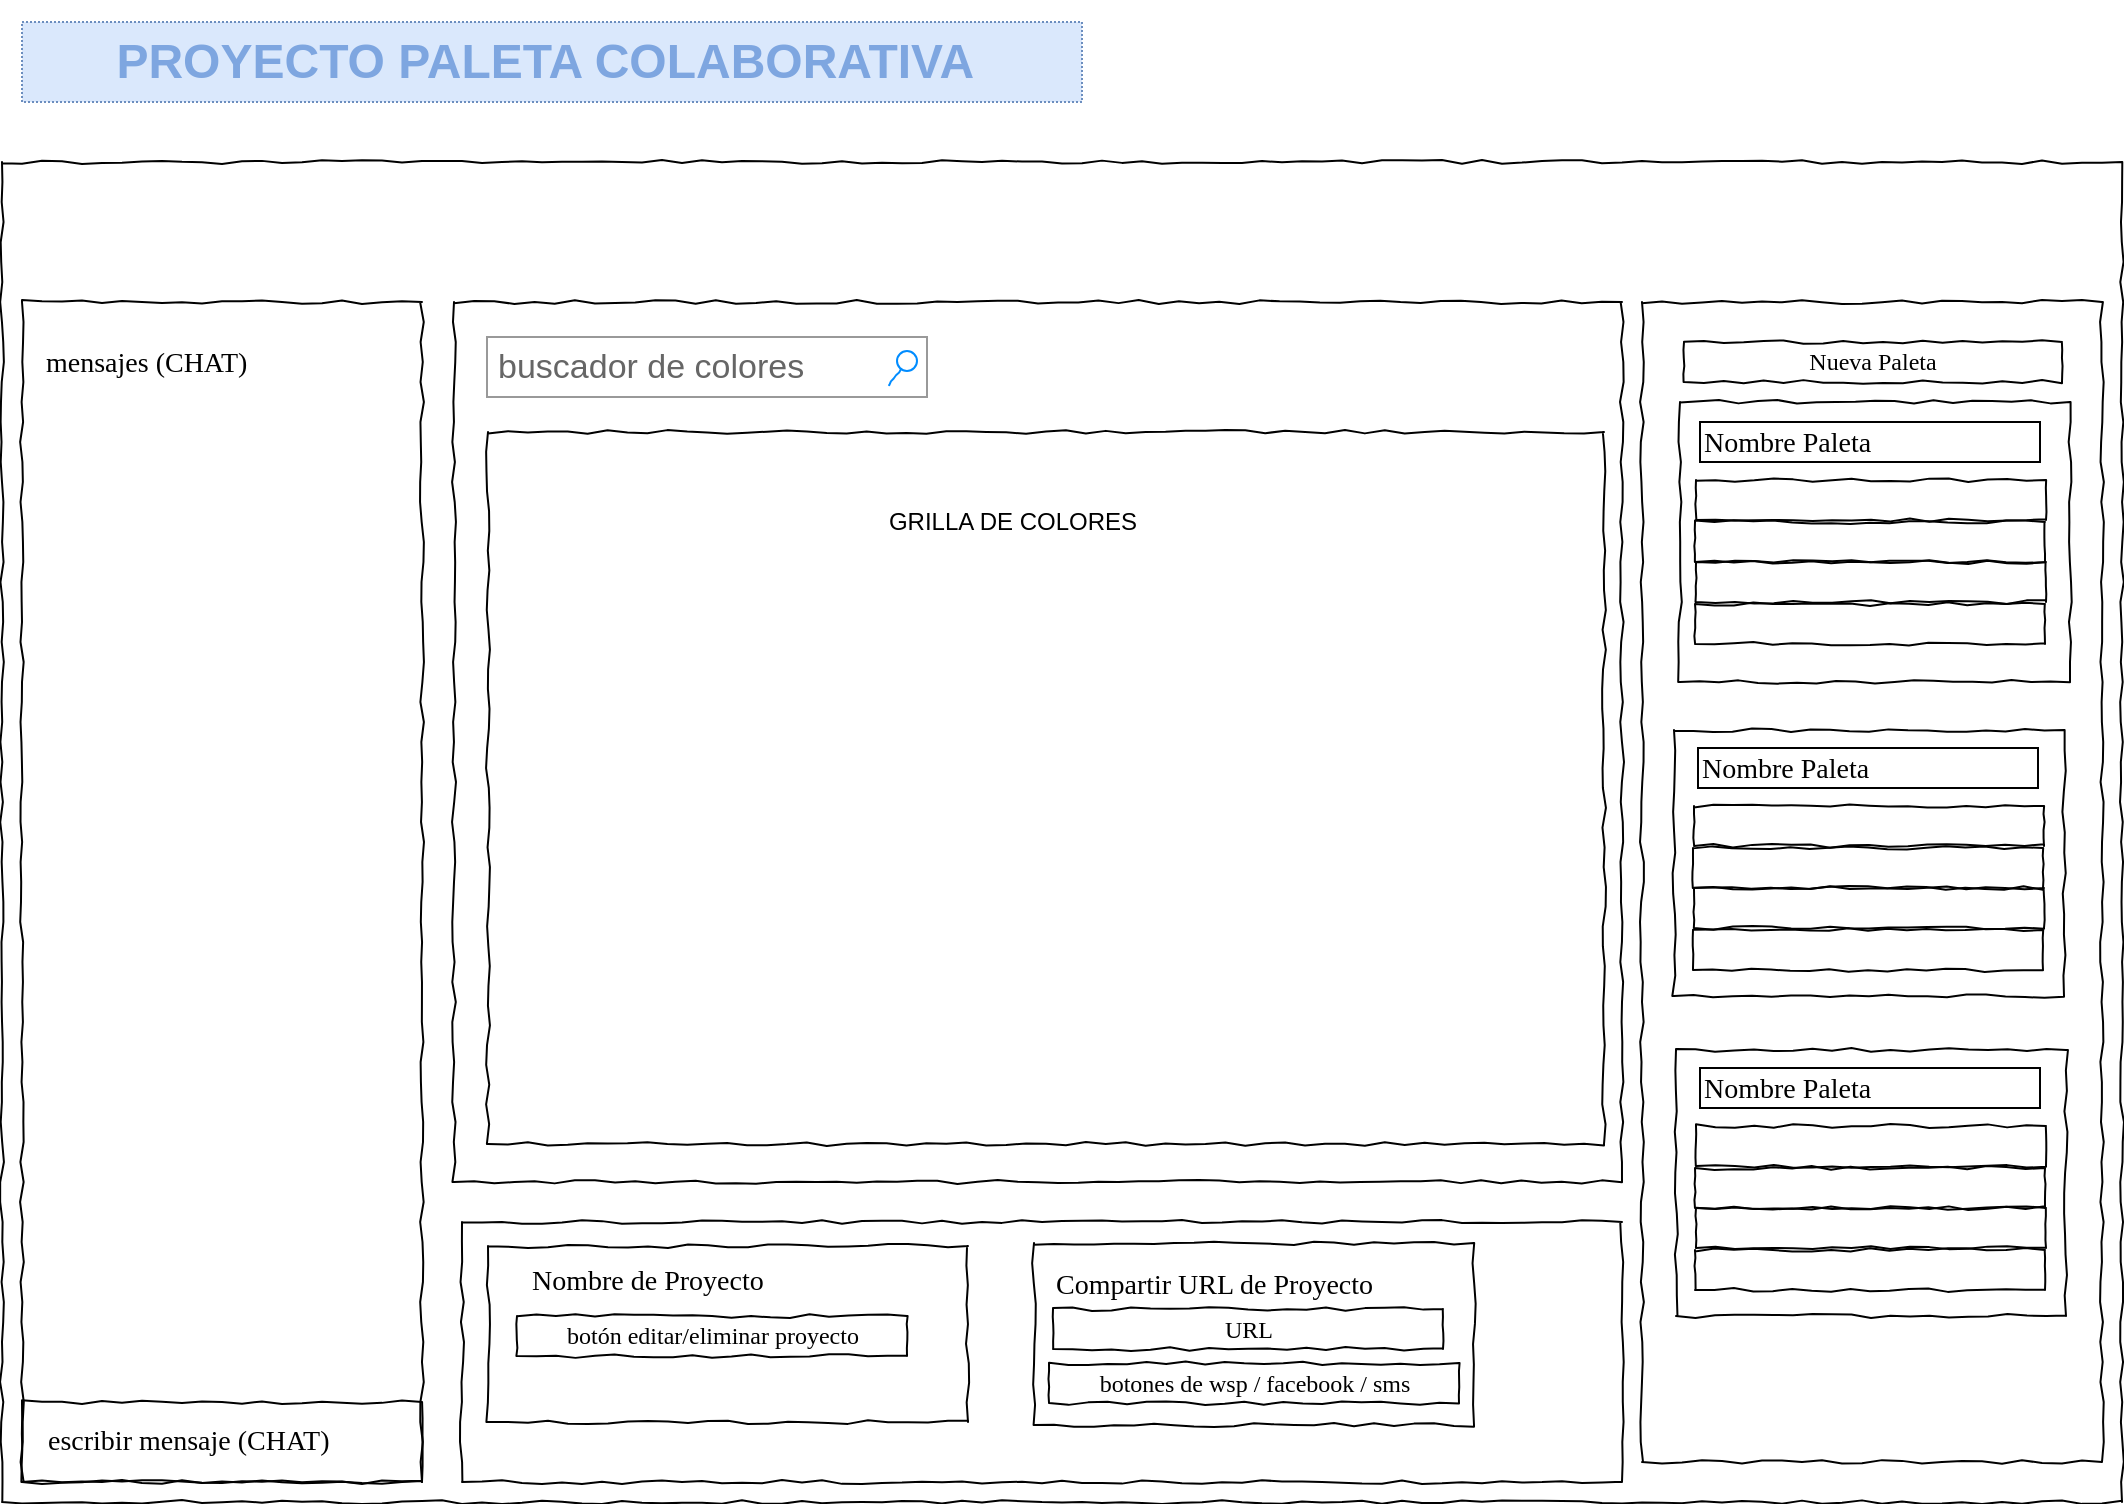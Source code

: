 <mxfile version="12.2.7" type="google" pages="1"><diagram name="Page-1" id="03018318-947c-dd8e-b7a3-06fadd420f32"><mxGraphModel dx="1673" dy="934" grid="1" gridSize="10" guides="1" tooltips="1" connect="1" arrows="1" fold="1" page="1" pageScale="1" pageWidth="1100" pageHeight="850" background="#ffffff" math="0" shadow="0"><root><mxCell id="0"/><mxCell id="1" parent="0"/><mxCell id="pjAiDSHYpgp7Uh7wrxs8-42" value="" style="whiteSpace=wrap;html=1;rounded=0;shadow=0;labelBackgroundColor=none;strokeWidth=1;fillColor=none;fontFamily=Verdana;fontSize=12;align=center;comic=1;" vertex="1" parent="1"><mxGeometry x="246" y="150" width="584" height="440" as="geometry"/></mxCell><mxCell id="677b7b8949515195-1" value="" style="whiteSpace=wrap;html=1;rounded=0;shadow=0;labelBackgroundColor=none;strokeColor=#000000;strokeWidth=1;fillColor=none;fontFamily=Verdana;fontSize=12;fontColor=#000000;align=center;comic=1;" parent="1" vertex="1"><mxGeometry x="20" y="80" width="1060" height="670" as="geometry"/></mxCell><mxCell id="677b7b8949515195-8" value="" style="whiteSpace=wrap;html=1;rounded=0;shadow=0;labelBackgroundColor=none;strokeWidth=1;fillColor=none;fontFamily=Verdana;fontSize=12;align=center;comic=1;" parent="1" vertex="1"><mxGeometry x="30" y="150" width="200" height="590" as="geometry"/></mxCell><mxCell id="677b7b8949515195-15" value="&lt;div style=&quot;text-align: justify&quot;&gt;&lt;br&gt;&lt;/div&gt;" style="whiteSpace=wrap;html=1;rounded=0;shadow=0;labelBackgroundColor=none;strokeWidth=1;fillColor=none;fontFamily=Verdana;fontSize=12;align=center;verticalAlign=top;spacing=10;comic=1;" parent="1" vertex="1"><mxGeometry x="250" y="610" width="580" height="130" as="geometry"/></mxCell><mxCell id="677b7b8949515195-25" value="" style="whiteSpace=wrap;html=1;rounded=0;shadow=0;labelBackgroundColor=none;strokeWidth=1;fillColor=none;fontFamily=Verdana;fontSize=12;align=center;comic=1;" parent="1" vertex="1"><mxGeometry x="840" y="150" width="230" height="580" as="geometry"/></mxCell><mxCell id="677b7b8949515195-27" value="mensajes (CHAT)" style="text;html=1;points=[];align=left;verticalAlign=top;spacingTop=-4;fontSize=14;fontFamily=Verdana" parent="1" vertex="1"><mxGeometry x="40" y="170" width="170" height="480" as="geometry"/></mxCell><mxCell id="677b7b8949515195-41" value="escribir mensaje (CHAT)" style="text;html=1;points=[];align=left;verticalAlign=top;spacingTop=-4;fontSize=14;fontFamily=Verdana" parent="1" vertex="1"><mxGeometry x="41" y="709" width="170" height="20" as="geometry"/></mxCell><mxCell id="pjAiDSHYpgp7Uh7wrxs8-1" value="GRILLA DE COLORES" style="text;html=1;strokeColor=none;fillColor=none;align=center;verticalAlign=middle;whiteSpace=wrap;rounded=0;" vertex="1" parent="1"><mxGeometry x="448.5" y="250" width="153" height="20" as="geometry"/></mxCell><mxCell id="pjAiDSHYpgp7Uh7wrxs8-4" value="" style="whiteSpace=wrap;html=1;rounded=0;shadow=0;labelBackgroundColor=none;strokeWidth=1;fillColor=none;fontFamily=Verdana;fontSize=12;align=center;comic=1;" vertex="1" parent="1"><mxGeometry x="30" y="700" width="200" height="40" as="geometry"/></mxCell><mxCell id="pjAiDSHYpgp7Uh7wrxs8-6" value="" style="whiteSpace=wrap;html=1;rounded=0;shadow=0;labelBackgroundColor=none;strokeWidth=1;fillColor=none;fontFamily=Verdana;fontSize=12;align=center;comic=1;" vertex="1" parent="1"><mxGeometry x="859" y="200" width="195" height="140" as="geometry"/></mxCell><mxCell id="pjAiDSHYpgp7Uh7wrxs8-7" value="Nombre Paleta" style="text;html=1;points=[];align=left;verticalAlign=top;spacingTop=-4;fontSize=14;fontFamily=Verdana;strokeColor=#000000;" vertex="1" parent="1"><mxGeometry x="869" y="210" width="170" height="20" as="geometry"/></mxCell><mxCell id="pjAiDSHYpgp7Uh7wrxs8-9" value="" style="whiteSpace=wrap;html=1;rounded=0;shadow=0;labelBackgroundColor=none;strokeWidth=1;fillColor=none;fontFamily=Verdana;fontSize=12;align=center;comic=1;" vertex="1" parent="1"><mxGeometry x="866.5" y="260" width="175" height="20" as="geometry"/></mxCell><mxCell id="pjAiDSHYpgp7Uh7wrxs8-13" value="" style="whiteSpace=wrap;html=1;rounded=0;shadow=0;labelBackgroundColor=none;strokeWidth=1;fillColor=none;fontFamily=Verdana;fontSize=12;align=center;comic=1;" vertex="1" parent="1"><mxGeometry x="867" y="239" width="175" height="20" as="geometry"/></mxCell><mxCell id="pjAiDSHYpgp7Uh7wrxs8-20" value="" style="whiteSpace=wrap;html=1;rounded=0;shadow=0;labelBackgroundColor=none;strokeWidth=1;fillColor=none;fontFamily=Verdana;fontSize=12;align=center;comic=1;" vertex="1" parent="1"><mxGeometry x="866.5" y="301" width="175" height="20" as="geometry"/></mxCell><mxCell id="pjAiDSHYpgp7Uh7wrxs8-21" value="" style="whiteSpace=wrap;html=1;rounded=0;shadow=0;labelBackgroundColor=none;strokeWidth=1;fillColor=none;fontFamily=Verdana;fontSize=12;align=center;comic=1;" vertex="1" parent="1"><mxGeometry x="867" y="280" width="175" height="20" as="geometry"/></mxCell><mxCell id="pjAiDSHYpgp7Uh7wrxs8-24" value="Nueva Paleta" style="whiteSpace=wrap;html=1;rounded=0;shadow=0;labelBackgroundColor=none;strokeWidth=1;fillColor=none;fontFamily=Verdana;fontSize=12;align=center;comic=1;" vertex="1" parent="1"><mxGeometry x="861" y="170" width="189" height="20" as="geometry"/></mxCell><mxCell id="pjAiDSHYpgp7Uh7wrxs8-25" value="" style="whiteSpace=wrap;html=1;rounded=0;shadow=0;labelBackgroundColor=none;strokeWidth=1;fillColor=none;fontFamily=Verdana;fontSize=12;align=center;comic=1;" vertex="1" parent="1"><mxGeometry x="856" y="364" width="195" height="133" as="geometry"/></mxCell><mxCell id="pjAiDSHYpgp7Uh7wrxs8-26" value="Nombre Paleta" style="text;html=1;points=[];align=left;verticalAlign=top;spacingTop=-4;fontSize=14;fontFamily=Verdana;strokeColor=#000000;" vertex="1" parent="1"><mxGeometry x="868" y="373" width="170" height="20" as="geometry"/></mxCell><mxCell id="pjAiDSHYpgp7Uh7wrxs8-27" value="" style="whiteSpace=wrap;html=1;rounded=0;shadow=0;labelBackgroundColor=none;strokeWidth=1;fillColor=none;fontFamily=Verdana;fontSize=12;align=center;comic=1;" vertex="1" parent="1"><mxGeometry x="865.5" y="423" width="175" height="20" as="geometry"/></mxCell><mxCell id="pjAiDSHYpgp7Uh7wrxs8-28" value="" style="whiteSpace=wrap;html=1;rounded=0;shadow=0;labelBackgroundColor=none;strokeWidth=1;fillColor=none;fontFamily=Verdana;fontSize=12;align=center;comic=1;" vertex="1" parent="1"><mxGeometry x="866" y="402" width="175" height="20" as="geometry"/></mxCell><mxCell id="pjAiDSHYpgp7Uh7wrxs8-29" value="" style="whiteSpace=wrap;html=1;rounded=0;shadow=0;labelBackgroundColor=none;strokeWidth=1;fillColor=none;fontFamily=Verdana;fontSize=12;align=center;comic=1;" vertex="1" parent="1"><mxGeometry x="865.5" y="464" width="175" height="20" as="geometry"/></mxCell><mxCell id="pjAiDSHYpgp7Uh7wrxs8-30" value="" style="whiteSpace=wrap;html=1;rounded=0;shadow=0;labelBackgroundColor=none;strokeWidth=1;fillColor=none;fontFamily=Verdana;fontSize=12;align=center;comic=1;" vertex="1" parent="1"><mxGeometry x="866" y="443" width="175" height="20" as="geometry"/></mxCell><mxCell id="pjAiDSHYpgp7Uh7wrxs8-31" value="" style="whiteSpace=wrap;html=1;rounded=0;shadow=0;labelBackgroundColor=none;strokeWidth=1;fillColor=none;fontFamily=Verdana;fontSize=12;align=center;comic=1;" vertex="1" parent="1"><mxGeometry x="857" y="524" width="195" height="133" as="geometry"/></mxCell><mxCell id="pjAiDSHYpgp7Uh7wrxs8-32" value="Nombre Paleta" style="text;html=1;points=[];align=left;verticalAlign=top;spacingTop=-4;fontSize=14;fontFamily=Verdana;strokeColor=#000000;" vertex="1" parent="1"><mxGeometry x="869" y="533" width="170" height="20" as="geometry"/></mxCell><mxCell id="pjAiDSHYpgp7Uh7wrxs8-33" value="" style="whiteSpace=wrap;html=1;rounded=0;shadow=0;labelBackgroundColor=none;strokeWidth=1;fillColor=none;fontFamily=Verdana;fontSize=12;align=center;comic=1;" vertex="1" parent="1"><mxGeometry x="866.5" y="583" width="175" height="20" as="geometry"/></mxCell><mxCell id="pjAiDSHYpgp7Uh7wrxs8-34" value="" style="whiteSpace=wrap;html=1;rounded=0;shadow=0;labelBackgroundColor=none;strokeWidth=1;fillColor=none;fontFamily=Verdana;fontSize=12;align=center;comic=1;" vertex="1" parent="1"><mxGeometry x="867" y="562" width="175" height="20" as="geometry"/></mxCell><mxCell id="pjAiDSHYpgp7Uh7wrxs8-35" value="" style="whiteSpace=wrap;html=1;rounded=0;shadow=0;labelBackgroundColor=none;strokeWidth=1;fillColor=none;fontFamily=Verdana;fontSize=12;align=center;comic=1;" vertex="1" parent="1"><mxGeometry x="866.5" y="624" width="175" height="20" as="geometry"/></mxCell><mxCell id="pjAiDSHYpgp7Uh7wrxs8-36" value="" style="whiteSpace=wrap;html=1;rounded=0;shadow=0;labelBackgroundColor=none;strokeWidth=1;fillColor=none;fontFamily=Verdana;fontSize=12;align=center;comic=1;" vertex="1" parent="1"><mxGeometry x="867" y="603" width="175" height="20" as="geometry"/></mxCell><mxCell id="pjAiDSHYpgp7Uh7wrxs8-37" value="" style="whiteSpace=wrap;html=1;rounded=0;shadow=0;labelBackgroundColor=none;strokeWidth=1;fillColor=none;fontFamily=Verdana;fontSize=12;align=center;comic=1;" vertex="1" parent="1"><mxGeometry x="536" y="620.5" width="220" height="91" as="geometry"/></mxCell><mxCell id="pjAiDSHYpgp7Uh7wrxs8-38" value="Compartir URL de Proyecto" style="text;html=1;points=[];align=left;verticalAlign=top;spacingTop=-4;fontSize=14;fontFamily=Verdana" vertex="1" parent="1"><mxGeometry x="544.5" y="630.5" width="170" height="20" as="geometry"/></mxCell><mxCell id="pjAiDSHYpgp7Uh7wrxs8-39" value="botones de wsp / facebook / sms" style="whiteSpace=wrap;html=1;rounded=0;shadow=0;labelBackgroundColor=none;strokeWidth=1;fillColor=none;fontFamily=Verdana;fontSize=12;align=center;comic=1;" vertex="1" parent="1"><mxGeometry x="543.5" y="680.5" width="205" height="20" as="geometry"/></mxCell><mxCell id="pjAiDSHYpgp7Uh7wrxs8-40" value="buscador de colores" style="strokeWidth=1;shadow=0;dashed=0;align=center;html=1;shape=mxgraph.mockup.forms.searchBox;strokeColor=#999999;mainText=;strokeColor2=#008cff;fontColor=#666666;fontSize=17;align=left;spacingLeft=3;rounded=0;labelBackgroundColor=none;comic=1;" vertex="1" parent="1"><mxGeometry x="262.5" y="167.5" width="220" height="30" as="geometry"/></mxCell><mxCell id="pjAiDSHYpgp7Uh7wrxs8-41" value="" style="whiteSpace=wrap;html=1;rounded=0;shadow=0;labelBackgroundColor=none;strokeWidth=1;fillColor=none;fontFamily=Verdana;fontSize=12;align=center;comic=1;" vertex="1" parent="1"><mxGeometry x="263" y="215" width="558" height="356" as="geometry"/></mxCell><mxCell id="pjAiDSHYpgp7Uh7wrxs8-43" value="" style="whiteSpace=wrap;html=1;rounded=0;shadow=0;labelBackgroundColor=none;strokeWidth=1;fillColor=none;fontFamily=Verdana;fontSize=12;align=center;comic=1;" vertex="1" parent="1"><mxGeometry x="263" y="622" width="240" height="88" as="geometry"/></mxCell><mxCell id="pjAiDSHYpgp7Uh7wrxs8-44" value="Nombre de Proyecto" style="text;html=1;points=[];align=left;verticalAlign=top;spacingTop=-4;fontSize=14;fontFamily=Verdana" vertex="1" parent="1"><mxGeometry x="282.5" y="629" width="170" height="20" as="geometry"/></mxCell><mxCell id="pjAiDSHYpgp7Uh7wrxs8-45" value="botón editar/eliminar proyecto" style="whiteSpace=wrap;html=1;rounded=0;shadow=0;labelBackgroundColor=none;strokeWidth=1;fillColor=none;fontFamily=Verdana;fontSize=12;align=center;comic=1;" vertex="1" parent="1"><mxGeometry x="277.5" y="657" width="195" height="20" as="geometry"/></mxCell><mxCell id="pjAiDSHYpgp7Uh7wrxs8-47" value="&lt;h1&gt;PROYECTO PALETA COLABORATIVA&amp;nbsp;&lt;/h1&gt;" style="text;html=1;strokeColor=#6c8ebf;fillColor=#dae8fc;align=center;verticalAlign=middle;whiteSpace=wrap;rounded=0;strokeWidth=1;dashed=1;dashPattern=1 1;fontColor=#7EA6E0;" vertex="1" parent="1"><mxGeometry x="30" y="10" width="530" height="40" as="geometry"/></mxCell><mxCell id="pjAiDSHYpgp7Uh7wrxs8-48" value="URL" style="whiteSpace=wrap;html=1;rounded=0;shadow=0;labelBackgroundColor=none;strokeWidth=1;fillColor=none;fontFamily=Verdana;fontSize=12;align=center;comic=1;" vertex="1" parent="1"><mxGeometry x="545.5" y="653.5" width="195" height="20" as="geometry"/></mxCell></root></mxGraphModel></diagram></mxfile>